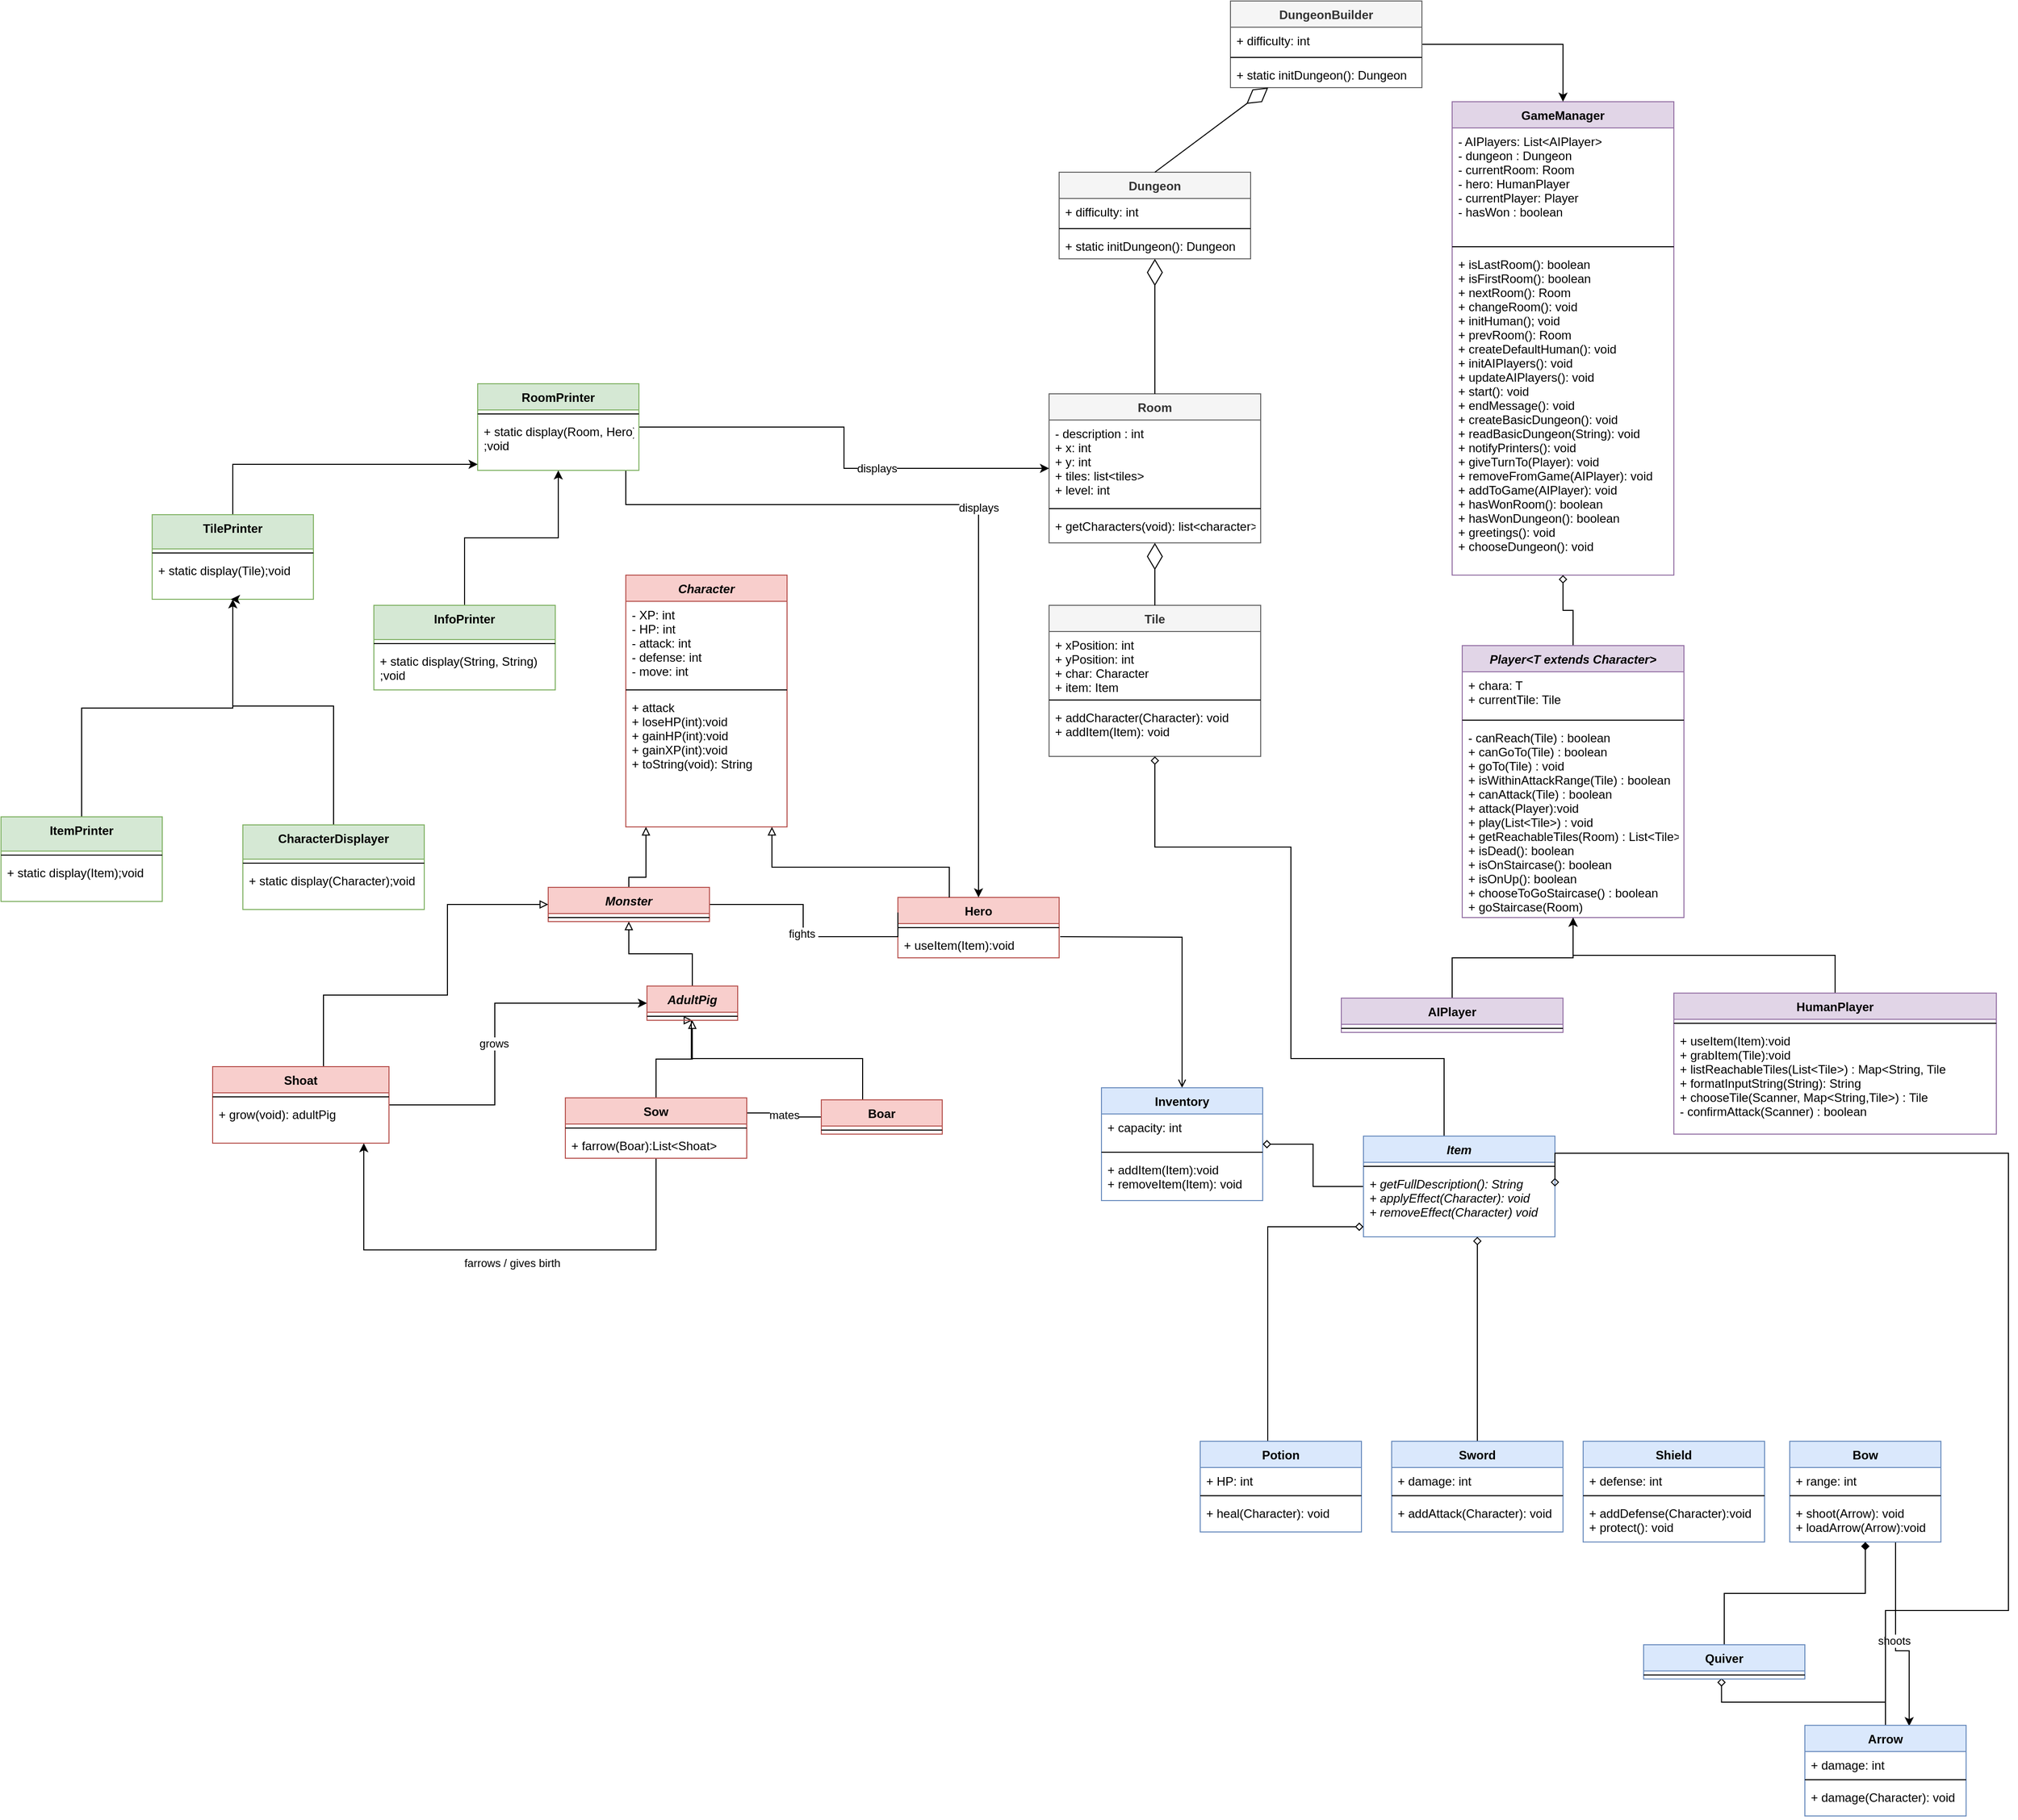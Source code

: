 <mxfile version="15.8.6" type="device"><diagram id="C5RBs43oDa-KdzZeNtuy" name="Page-1"><mxGraphModel dx="1405" dy="1932" grid="1" gridSize="10" guides="1" tooltips="1" connect="1" arrows="1" fold="1" page="1" pageScale="1" pageWidth="827" pageHeight="1169" math="0" shadow="0"><root><mxCell id="WIyWlLk6GJQsqaUBKTNV-0"/><mxCell id="WIyWlLk6GJQsqaUBKTNV-1" parent="WIyWlLk6GJQsqaUBKTNV-0"/><mxCell id="Ra0WpNmcFtBST2cFeMAc-4" value="Dungeon" style="swimlane;fontStyle=1;align=center;verticalAlign=top;childLayout=stackLayout;horizontal=1;startSize=26;horizontalStack=0;resizeParent=1;resizeParentMax=0;resizeLast=0;collapsible=1;marginBottom=0;fillColor=#f5f5f5;fontColor=#333333;strokeColor=#666666;" parent="WIyWlLk6GJQsqaUBKTNV-1" vertex="1"><mxGeometry x="590" y="30" width="190" height="86" as="geometry"/></mxCell><mxCell id="Ra0WpNmcFtBST2cFeMAc-5" value="+ difficulty: int" style="text;strokeColor=none;fillColor=none;align=left;verticalAlign=top;spacingLeft=4;spacingRight=4;overflow=hidden;rotatable=0;points=[[0,0.5],[1,0.5]];portConstraint=eastwest;" parent="Ra0WpNmcFtBST2cFeMAc-4" vertex="1"><mxGeometry y="26" width="190" height="26" as="geometry"/></mxCell><mxCell id="Ra0WpNmcFtBST2cFeMAc-6" value="" style="line;strokeWidth=1;fillColor=none;align=left;verticalAlign=middle;spacingTop=-1;spacingLeft=3;spacingRight=3;rotatable=0;labelPosition=right;points=[];portConstraint=eastwest;" parent="Ra0WpNmcFtBST2cFeMAc-4" vertex="1"><mxGeometry y="52" width="190" height="8" as="geometry"/></mxCell><mxCell id="Ra0WpNmcFtBST2cFeMAc-7" value="+ static initDungeon(): Dungeon" style="text;strokeColor=none;fillColor=none;align=left;verticalAlign=top;spacingLeft=4;spacingRight=4;overflow=hidden;rotatable=0;points=[[0,0.5],[1,0.5]];portConstraint=eastwest;" parent="Ra0WpNmcFtBST2cFeMAc-4" vertex="1"><mxGeometry y="60" width="190" height="26" as="geometry"/></mxCell><mxCell id="Ra0WpNmcFtBST2cFeMAc-8" value="Room" style="swimlane;fontStyle=1;align=center;verticalAlign=top;childLayout=stackLayout;horizontal=1;startSize=26;horizontalStack=0;resizeParent=1;resizeParentMax=0;resizeLast=0;collapsible=1;marginBottom=0;fillColor=#f5f5f5;fontColor=#333333;strokeColor=#666666;" parent="WIyWlLk6GJQsqaUBKTNV-1" vertex="1"><mxGeometry x="580" y="250" width="210" height="148" as="geometry"/></mxCell><mxCell id="gH329OQUfwkuAXoBpwUW-0" value="- description : int&#10;+ x: int&#10;+ y: int&#10;+ tiles: list&lt;tiles&gt;&#10;+ level: int" style="text;strokeColor=none;fillColor=none;align=left;verticalAlign=top;spacingLeft=4;spacingRight=4;overflow=hidden;rotatable=0;points=[[0,0.5],[1,0.5]];portConstraint=eastwest;fontColor=default;" parent="Ra0WpNmcFtBST2cFeMAc-8" vertex="1"><mxGeometry y="26" width="210" height="84" as="geometry"/></mxCell><mxCell id="Ra0WpNmcFtBST2cFeMAc-10" value="" style="line;strokeWidth=1;fillColor=none;align=left;verticalAlign=middle;spacingTop=-1;spacingLeft=3;spacingRight=3;rotatable=0;labelPosition=right;points=[];portConstraint=eastwest;" parent="Ra0WpNmcFtBST2cFeMAc-8" vertex="1"><mxGeometry y="110" width="210" height="8" as="geometry"/></mxCell><mxCell id="Ra0WpNmcFtBST2cFeMAc-11" value="+ getCharacters(void): list&lt;character&gt;" style="text;strokeColor=none;fillColor=none;align=left;verticalAlign=top;spacingLeft=4;spacingRight=4;overflow=hidden;rotatable=0;points=[[0,0.5],[1,0.5]];portConstraint=eastwest;fontColor=default;" parent="Ra0WpNmcFtBST2cFeMAc-8" vertex="1"><mxGeometry y="118" width="210" height="30" as="geometry"/></mxCell><mxCell id="Ra0WpNmcFtBST2cFeMAc-12" value="Tile" style="swimlane;fontStyle=1;align=center;verticalAlign=top;childLayout=stackLayout;horizontal=1;startSize=26;horizontalStack=0;resizeParent=1;resizeParentMax=0;resizeLast=0;collapsible=1;marginBottom=0;fillColor=#f5f5f5;fontColor=#333333;strokeColor=#666666;" parent="WIyWlLk6GJQsqaUBKTNV-1" vertex="1"><mxGeometry x="580" y="460" width="210" height="150" as="geometry"/></mxCell><mxCell id="Ra0WpNmcFtBST2cFeMAc-13" value="+ xPosition: int&#10;+ yPosition: int&#10;+ char: Character&#10;+ item: Item" style="text;strokeColor=none;fillColor=none;align=left;verticalAlign=top;spacingLeft=4;spacingRight=4;overflow=hidden;rotatable=0;points=[[0,0.5],[1,0.5]];portConstraint=eastwest;fontColor=default;" parent="Ra0WpNmcFtBST2cFeMAc-12" vertex="1"><mxGeometry y="26" width="210" height="64" as="geometry"/></mxCell><mxCell id="Ra0WpNmcFtBST2cFeMAc-14" value="" style="line;strokeWidth=1;fillColor=none;align=left;verticalAlign=middle;spacingTop=-1;spacingLeft=3;spacingRight=3;rotatable=0;labelPosition=right;points=[];portConstraint=eastwest;" parent="Ra0WpNmcFtBST2cFeMAc-12" vertex="1"><mxGeometry y="90" width="210" height="8" as="geometry"/></mxCell><mxCell id="Ra0WpNmcFtBST2cFeMAc-15" value="+ addCharacter(Character): void&#10;+ addItem(Item): void" style="text;strokeColor=none;fillColor=none;align=left;verticalAlign=top;spacingLeft=4;spacingRight=4;overflow=hidden;rotatable=0;points=[[0,0.5],[1,0.5]];portConstraint=eastwest;fontColor=default;" parent="Ra0WpNmcFtBST2cFeMAc-12" vertex="1"><mxGeometry y="98" width="210" height="52" as="geometry"/></mxCell><mxCell id="Ra0WpNmcFtBST2cFeMAc-17" value="" style="endArrow=diamondThin;endFill=0;endSize=24;html=1;rounded=0;exitX=0.5;exitY=0;exitDx=0;exitDy=0;" parent="WIyWlLk6GJQsqaUBKTNV-1" source="Ra0WpNmcFtBST2cFeMAc-8" target="Ra0WpNmcFtBST2cFeMAc-4" edge="1"><mxGeometry width="160" relative="1" as="geometry"><mxPoint x="600" y="260" as="sourcePoint"/><mxPoint x="760" y="260" as="targetPoint"/></mxGeometry></mxCell><mxCell id="Ra0WpNmcFtBST2cFeMAc-18" value="" style="endArrow=diamondThin;endFill=0;endSize=24;html=1;rounded=0;exitX=0.5;exitY=0;exitDx=0;exitDy=0;" parent="WIyWlLk6GJQsqaUBKTNV-1" source="Ra0WpNmcFtBST2cFeMAc-12" target="Ra0WpNmcFtBST2cFeMAc-8" edge="1"><mxGeometry width="160" relative="1" as="geometry"><mxPoint x="662" y="428" as="sourcePoint"/><mxPoint x="662" y="346" as="targetPoint"/></mxGeometry></mxCell><mxCell id="Ra0WpNmcFtBST2cFeMAc-20" value="Character" style="swimlane;fontStyle=3;align=center;verticalAlign=top;childLayout=stackLayout;horizontal=1;startSize=26;horizontalStack=0;resizeParent=1;resizeParentMax=0;resizeLast=0;collapsible=1;marginBottom=0;fillColor=#f8cecc;strokeColor=#b85450;fontColor=default;" parent="WIyWlLk6GJQsqaUBKTNV-1" vertex="1"><mxGeometry x="160" y="430" width="160" height="250" as="geometry"/></mxCell><mxCell id="Ra0WpNmcFtBST2cFeMAc-21" value="- XP: int&#10;- HP: int&#10;- attack: int&#10;- defense: int&#10;- move: int" style="text;strokeColor=none;fillColor=none;align=left;verticalAlign=top;spacingLeft=4;spacingRight=4;overflow=hidden;rotatable=0;points=[[0,0.5],[1,0.5]];portConstraint=eastwest;" parent="Ra0WpNmcFtBST2cFeMAc-20" vertex="1"><mxGeometry y="26" width="160" height="84" as="geometry"/></mxCell><mxCell id="Ra0WpNmcFtBST2cFeMAc-22" value="" style="line;strokeWidth=1;fillColor=none;align=left;verticalAlign=middle;spacingTop=-1;spacingLeft=3;spacingRight=3;rotatable=0;labelPosition=right;points=[];portConstraint=eastwest;" parent="Ra0WpNmcFtBST2cFeMAc-20" vertex="1"><mxGeometry y="110" width="160" height="8" as="geometry"/></mxCell><mxCell id="Ra0WpNmcFtBST2cFeMAc-23" value="+ attack&#10;+ loseHP(int):void&#10;+ gainHP(int):void&#10;+ gainXP(int):void&#10;+ toString(void): String" style="text;strokeColor=none;fillColor=none;align=left;verticalAlign=top;spacingLeft=4;spacingRight=4;overflow=hidden;rotatable=0;points=[[0,0.5],[1,0.5]];portConstraint=eastwest;fontColor=default;" parent="Ra0WpNmcFtBST2cFeMAc-20" vertex="1"><mxGeometry y="118" width="160" height="132" as="geometry"/></mxCell><mxCell id="Ra0WpNmcFtBST2cFeMAc-71" style="edgeStyle=orthogonalEdgeStyle;rounded=0;orthogonalLoop=1;jettySize=auto;html=1;entryX=0.5;entryY=0;entryDx=0;entryDy=0;endArrow=open;endFill=0;" parent="WIyWlLk6GJQsqaUBKTNV-1" target="Ra0WpNmcFtBST2cFeMAc-66" edge="1"><mxGeometry relative="1" as="geometry"><mxPoint x="591" y="789" as="sourcePoint"/><mxPoint x="811" y="789" as="targetPoint"/></mxGeometry></mxCell><mxCell id="Ra0WpNmcFtBST2cFeMAc-24" value="Hero" style="swimlane;fontStyle=1;align=center;verticalAlign=top;childLayout=stackLayout;horizontal=1;startSize=26;horizontalStack=0;resizeParent=1;resizeParentMax=0;resizeLast=0;collapsible=1;marginBottom=0;fillColor=#f8cecc;strokeColor=#b85450;fontColor=default;" parent="WIyWlLk6GJQsqaUBKTNV-1" vertex="1"><mxGeometry x="430" y="750" width="160" height="60" as="geometry"/></mxCell><mxCell id="Ra0WpNmcFtBST2cFeMAc-26" value="" style="line;strokeWidth=1;fillColor=none;align=left;verticalAlign=middle;spacingTop=-1;spacingLeft=3;spacingRight=3;rotatable=0;labelPosition=right;points=[];portConstraint=eastwest;" parent="Ra0WpNmcFtBST2cFeMAc-24" vertex="1"><mxGeometry y="26" width="160" height="8" as="geometry"/></mxCell><mxCell id="NSL0CPx2cBT7CAXPRguI-1" value="+ useItem(Item):void" style="text;strokeColor=none;fillColor=none;align=left;verticalAlign=top;spacingLeft=4;spacingRight=4;overflow=hidden;rotatable=0;points=[[0,0.5],[1,0.5]];portConstraint=eastwest;" parent="Ra0WpNmcFtBST2cFeMAc-24" vertex="1"><mxGeometry y="34" width="160" height="26" as="geometry"/></mxCell><mxCell id="Ra0WpNmcFtBST2cFeMAc-59" value="fights&amp;nbsp;" style="edgeStyle=orthogonalEdgeStyle;rounded=0;orthogonalLoop=1;jettySize=auto;html=1;entryX=0;entryY=0.25;entryDx=0;entryDy=0;endArrow=none;endFill=0;strokeColor=default;labelBackgroundColor=default;fontColor=default;" parent="WIyWlLk6GJQsqaUBKTNV-1" source="Ra0WpNmcFtBST2cFeMAc-28" target="Ra0WpNmcFtBST2cFeMAc-24" edge="1"><mxGeometry relative="1" as="geometry"><Array as="points"><mxPoint x="336" y="757"/><mxPoint x="336" y="789"/><mxPoint x="430" y="789"/></Array></mxGeometry></mxCell><mxCell id="Ra0WpNmcFtBST2cFeMAc-60" style="edgeStyle=orthogonalEdgeStyle;rounded=0;orthogonalLoop=1;jettySize=auto;html=1;endArrow=block;endFill=0;strokeColor=default;labelBackgroundColor=default;fontColor=default;" parent="WIyWlLk6GJQsqaUBKTNV-1" source="Ra0WpNmcFtBST2cFeMAc-28" target="Ra0WpNmcFtBST2cFeMAc-20" edge="1"><mxGeometry relative="1" as="geometry"><Array as="points"><mxPoint x="163" y="730"/><mxPoint x="180" y="730"/></Array></mxGeometry></mxCell><mxCell id="Ra0WpNmcFtBST2cFeMAc-28" value="Monster" style="swimlane;fontStyle=3;align=center;verticalAlign=top;childLayout=stackLayout;horizontal=1;startSize=26;horizontalStack=0;resizeParent=1;resizeParentMax=0;resizeLast=0;collapsible=1;marginBottom=0;fillColor=#f8cecc;strokeColor=#b85450;" parent="WIyWlLk6GJQsqaUBKTNV-1" vertex="1"><mxGeometry x="83" y="740" width="160" height="34" as="geometry"/></mxCell><mxCell id="Ra0WpNmcFtBST2cFeMAc-30" value="" style="line;strokeWidth=1;fillColor=none;align=left;verticalAlign=middle;spacingTop=-1;spacingLeft=3;spacingRight=3;rotatable=0;labelPosition=right;points=[];portConstraint=eastwest;" parent="Ra0WpNmcFtBST2cFeMAc-28" vertex="1"><mxGeometry y="26" width="160" height="8" as="geometry"/></mxCell><mxCell id="gH329OQUfwkuAXoBpwUW-19" style="edgeStyle=orthogonalEdgeStyle;rounded=0;orthogonalLoop=1;jettySize=auto;html=1;labelBackgroundColor=default;fontColor=default;strokeColor=default;endArrow=block;endFill=0;" parent="WIyWlLk6GJQsqaUBKTNV-1" source="Ra0WpNmcFtBST2cFeMAc-38" target="gH329OQUfwkuAXoBpwUW-26" edge="1"><mxGeometry relative="1" as="geometry"/></mxCell><mxCell id="gH329OQUfwkuAXoBpwUW-31" value="farrows / gives birth" style="edgeStyle=orthogonalEdgeStyle;rounded=0;orthogonalLoop=1;jettySize=auto;html=1;labelBackgroundColor=default;fontColor=default;endArrow=classic;endFill=1;strokeColor=default;" parent="WIyWlLk6GJQsqaUBKTNV-1" source="Ra0WpNmcFtBST2cFeMAc-38" target="gH329OQUfwkuAXoBpwUW-22" edge="1"><mxGeometry x="-0.039" y="13" relative="1" as="geometry"><Array as="points"><mxPoint x="190" y="1100"/><mxPoint x="-100" y="1100"/></Array><mxPoint as="offset"/></mxGeometry></mxCell><mxCell id="gH329OQUfwkuAXoBpwUW-33" value="mates" style="edgeStyle=orthogonalEdgeStyle;rounded=0;orthogonalLoop=1;jettySize=auto;html=1;labelBackgroundColor=default;fontColor=default;endArrow=none;endFill=0;strokeColor=default;exitX=1;exitY=0.25;exitDx=0;exitDy=0;" parent="WIyWlLk6GJQsqaUBKTNV-1" source="Ra0WpNmcFtBST2cFeMAc-38" target="Ra0WpNmcFtBST2cFeMAc-40" edge="1"><mxGeometry relative="1" as="geometry"/></mxCell><mxCell id="Ra0WpNmcFtBST2cFeMAc-38" value="Sow" style="swimlane;fontStyle=1;align=center;verticalAlign=top;childLayout=stackLayout;horizontal=1;startSize=26;horizontalStack=0;resizeParent=1;resizeParentMax=0;resizeLast=0;collapsible=1;marginBottom=0;fillColor=#f8cecc;strokeColor=#b85450;fontColor=default;" parent="WIyWlLk6GJQsqaUBKTNV-1" vertex="1"><mxGeometry x="100" y="949" width="180" height="60" as="geometry"/></mxCell><mxCell id="Ra0WpNmcFtBST2cFeMAc-39" value="" style="line;strokeWidth=1;fillColor=none;align=left;verticalAlign=middle;spacingTop=-1;spacingLeft=3;spacingRight=3;rotatable=0;labelPosition=right;points=[];portConstraint=eastwest;" parent="Ra0WpNmcFtBST2cFeMAc-38" vertex="1"><mxGeometry y="26" width="180" height="8" as="geometry"/></mxCell><mxCell id="gH329OQUfwkuAXoBpwUW-21" value="+ farrow(Boar):List&lt;Shoat&gt;" style="text;strokeColor=none;fillColor=none;align=left;verticalAlign=top;spacingLeft=4;spacingRight=4;overflow=hidden;rotatable=0;points=[[0,0.5],[1,0.5]];portConstraint=eastwest;fontColor=default;" parent="Ra0WpNmcFtBST2cFeMAc-38" vertex="1"><mxGeometry y="34" width="180" height="26" as="geometry"/></mxCell><mxCell id="gH329OQUfwkuAXoBpwUW-20" style="edgeStyle=orthogonalEdgeStyle;rounded=0;orthogonalLoop=1;jettySize=auto;html=1;labelBackgroundColor=default;fontColor=default;strokeColor=default;entryX=0.5;entryY=1;entryDx=0;entryDy=0;endArrow=block;endFill=0;" parent="WIyWlLk6GJQsqaUBKTNV-1" source="Ra0WpNmcFtBST2cFeMAc-40" target="gH329OQUfwkuAXoBpwUW-26" edge="1"><mxGeometry relative="1" as="geometry"><Array as="points"><mxPoint x="395" y="910"/><mxPoint x="225" y="910"/></Array></mxGeometry></mxCell><mxCell id="Ra0WpNmcFtBST2cFeMAc-40" value="Boar" style="swimlane;fontStyle=1;align=center;verticalAlign=top;childLayout=stackLayout;horizontal=1;startSize=26;horizontalStack=0;resizeParent=1;resizeParentMax=0;resizeLast=0;collapsible=1;marginBottom=0;fillColor=#f8cecc;strokeColor=#b85450;fontColor=default;" parent="WIyWlLk6GJQsqaUBKTNV-1" vertex="1"><mxGeometry x="354" y="951" width="120" height="34" as="geometry"/></mxCell><mxCell id="Ra0WpNmcFtBST2cFeMAc-41" value="" style="line;strokeWidth=1;fillColor=none;align=left;verticalAlign=middle;spacingTop=-1;spacingLeft=3;spacingRight=3;rotatable=0;labelPosition=right;points=[];portConstraint=eastwest;" parent="Ra0WpNmcFtBST2cFeMAc-40" vertex="1"><mxGeometry y="26" width="120" height="8" as="geometry"/></mxCell><mxCell id="Ra0WpNmcFtBST2cFeMAc-66" value="Inventory" style="swimlane;fontStyle=1;align=center;verticalAlign=top;childLayout=stackLayout;horizontal=1;startSize=26;horizontalStack=0;resizeParent=1;resizeParentMax=0;resizeLast=0;collapsible=1;marginBottom=0;fillColor=#dae8fc;strokeColor=#6c8ebf;fontColor=default;" parent="WIyWlLk6GJQsqaUBKTNV-1" vertex="1"><mxGeometry x="632" y="939" width="160" height="112" as="geometry"/></mxCell><mxCell id="NSL0CPx2cBT7CAXPRguI-3" value="+ capacity: int" style="text;strokeColor=none;fillColor=none;align=left;verticalAlign=top;spacingLeft=4;spacingRight=4;overflow=hidden;rotatable=0;points=[[0,0.5],[1,0.5]];portConstraint=eastwest;" parent="Ra0WpNmcFtBST2cFeMAc-66" vertex="1"><mxGeometry y="26" width="160" height="34" as="geometry"/></mxCell><mxCell id="Ra0WpNmcFtBST2cFeMAc-68" value="" style="line;strokeWidth=1;fillColor=none;align=left;verticalAlign=middle;spacingTop=-1;spacingLeft=3;spacingRight=3;rotatable=0;labelPosition=right;points=[];portConstraint=eastwest;" parent="Ra0WpNmcFtBST2cFeMAc-66" vertex="1"><mxGeometry y="60" width="160" height="8" as="geometry"/></mxCell><mxCell id="Ra0WpNmcFtBST2cFeMAc-74" value="+ addItem(Item):void&#10;+ removeItem(Item): void" style="text;strokeColor=none;fillColor=none;align=left;verticalAlign=top;spacingLeft=4;spacingRight=4;overflow=hidden;rotatable=0;points=[[0,0.5],[1,0.5]];portConstraint=eastwest;" parent="Ra0WpNmcFtBST2cFeMAc-66" vertex="1"><mxGeometry y="68" width="160" height="44" as="geometry"/></mxCell><mxCell id="Ra0WpNmcFtBST2cFeMAc-81" style="edgeStyle=orthogonalEdgeStyle;rounded=0;orthogonalLoop=1;jettySize=auto;html=1;endArrow=diamond;endFill=0;" parent="WIyWlLk6GJQsqaUBKTNV-1" source="Ra0WpNmcFtBST2cFeMAc-76" target="Ra0WpNmcFtBST2cFeMAc-66" edge="1"><mxGeometry relative="1" as="geometry"/></mxCell><mxCell id="Ra0WpNmcFtBST2cFeMAc-96" style="edgeStyle=orthogonalEdgeStyle;rounded=0;orthogonalLoop=1;jettySize=auto;html=1;endArrow=diamond;endFill=0;strokeColor=default;labelBackgroundColor=default;fontColor=default;" parent="WIyWlLk6GJQsqaUBKTNV-1" source="Ra0WpNmcFtBST2cFeMAc-76" target="Ra0WpNmcFtBST2cFeMAc-12" edge="1"><mxGeometry relative="1" as="geometry"><Array as="points"><mxPoint x="972" y="910"/><mxPoint x="820" y="910"/><mxPoint x="820" y="700"/><mxPoint x="685" y="700"/></Array></mxGeometry></mxCell><mxCell id="Ra0WpNmcFtBST2cFeMAc-76" value="Item" style="swimlane;fontStyle=3;align=center;verticalAlign=top;childLayout=stackLayout;horizontal=1;startSize=26;horizontalStack=0;resizeParent=1;resizeParentMax=0;resizeLast=0;collapsible=1;marginBottom=0;fillColor=#dae8fc;strokeColor=#6c8ebf;" parent="WIyWlLk6GJQsqaUBKTNV-1" vertex="1"><mxGeometry x="892" y="987" width="190" height="100" as="geometry"/></mxCell><mxCell id="Ra0WpNmcFtBST2cFeMAc-78" value="" style="line;strokeWidth=1;fillColor=none;align=left;verticalAlign=middle;spacingTop=-1;spacingLeft=3;spacingRight=3;rotatable=0;labelPosition=right;points=[];portConstraint=eastwest;" parent="Ra0WpNmcFtBST2cFeMAc-76" vertex="1"><mxGeometry y="26" width="190" height="8" as="geometry"/></mxCell><mxCell id="KZ2fI73AeKQi_EzlbgeG-1" value="+ getFullDescription(): String&#10;+ applyEffect(Character): void&#10;+ removeEffect(Character) void" style="text;strokeColor=none;fillColor=none;align=left;verticalAlign=top;spacingLeft=4;spacingRight=4;overflow=hidden;rotatable=0;points=[[0,0.5],[1,0.5]];portConstraint=eastwest;fontStyle=2" vertex="1" parent="Ra0WpNmcFtBST2cFeMAc-76"><mxGeometry y="34" width="190" height="66" as="geometry"/></mxCell><mxCell id="Ra0WpNmcFtBST2cFeMAc-84" style="edgeStyle=orthogonalEdgeStyle;rounded=0;orthogonalLoop=1;jettySize=auto;html=1;endArrow=diamond;endFill=0;" parent="WIyWlLk6GJQsqaUBKTNV-1" source="Ra0WpNmcFtBST2cFeMAc-82" target="Ra0WpNmcFtBST2cFeMAc-76" edge="1"><mxGeometry relative="1" as="geometry"><Array as="points"><mxPoint x="797" y="1077"/><mxPoint x="972" y="1077"/></Array></mxGeometry></mxCell><mxCell id="Ra0WpNmcFtBST2cFeMAc-82" value="Potion" style="swimlane;fontStyle=1;align=center;verticalAlign=top;childLayout=stackLayout;horizontal=1;startSize=26;horizontalStack=0;resizeParent=1;resizeParentMax=0;resizeLast=0;collapsible=1;marginBottom=0;fillColor=#dae8fc;strokeColor=#6c8ebf;" parent="WIyWlLk6GJQsqaUBKTNV-1" vertex="1"><mxGeometry x="730" y="1290" width="160" height="90" as="geometry"/></mxCell><mxCell id="ONA8UEcfbcCR8e6bUTJ_-0" value="+ HP: int" style="text;strokeColor=none;fillColor=none;align=left;verticalAlign=top;spacingLeft=4;spacingRight=4;overflow=hidden;rotatable=0;points=[[0,0.5],[1,0.5]];portConstraint=eastwest;" parent="Ra0WpNmcFtBST2cFeMAc-82" vertex="1"><mxGeometry y="26" width="160" height="24" as="geometry"/></mxCell><mxCell id="Ra0WpNmcFtBST2cFeMAc-83" value="" style="line;strokeWidth=1;fillColor=none;align=left;verticalAlign=middle;spacingTop=-1;spacingLeft=3;spacingRight=3;rotatable=0;labelPosition=right;points=[];portConstraint=eastwest;" parent="Ra0WpNmcFtBST2cFeMAc-82" vertex="1"><mxGeometry y="50" width="160" height="8" as="geometry"/></mxCell><mxCell id="ONA8UEcfbcCR8e6bUTJ_-3" value="+ heal(Character): void" style="text;strokeColor=none;fillColor=none;align=left;verticalAlign=top;spacingLeft=4;spacingRight=4;overflow=hidden;rotatable=0;points=[[0,0.5],[1,0.5]];portConstraint=eastwest;" parent="Ra0WpNmcFtBST2cFeMAc-82" vertex="1"><mxGeometry y="58" width="160" height="32" as="geometry"/></mxCell><mxCell id="Ra0WpNmcFtBST2cFeMAc-88" style="edgeStyle=orthogonalEdgeStyle;rounded=0;orthogonalLoop=1;jettySize=auto;html=1;endArrow=diamond;endFill=0;" parent="WIyWlLk6GJQsqaUBKTNV-1" source="Ra0WpNmcFtBST2cFeMAc-85" target="Ra0WpNmcFtBST2cFeMAc-76" edge="1"><mxGeometry relative="1" as="geometry"><Array as="points"><mxPoint x="1022" y="1077"/><mxPoint x="972" y="1077"/></Array></mxGeometry></mxCell><mxCell id="Ra0WpNmcFtBST2cFeMAc-85" value="Sword" style="swimlane;fontStyle=1;align=center;verticalAlign=top;childLayout=stackLayout;horizontal=1;startSize=26;horizontalStack=0;resizeParent=1;resizeParentMax=0;resizeLast=0;collapsible=1;marginBottom=0;fillColor=#dae8fc;strokeColor=#6c8ebf;" parent="WIyWlLk6GJQsqaUBKTNV-1" vertex="1"><mxGeometry x="920" y="1290" width="170" height="90" as="geometry"/></mxCell><mxCell id="ONA8UEcfbcCR8e6bUTJ_-1" value="+ damage: int" style="text;strokeColor=none;fillColor=none;align=left;verticalAlign=top;spacingLeft=4;spacingRight=4;overflow=hidden;rotatable=0;points=[[0,0.5],[1,0.5]];portConstraint=eastwest;" parent="Ra0WpNmcFtBST2cFeMAc-85" vertex="1"><mxGeometry y="26" width="170" height="24" as="geometry"/></mxCell><mxCell id="Ra0WpNmcFtBST2cFeMAc-86" value="" style="line;strokeWidth=1;fillColor=none;align=left;verticalAlign=middle;spacingTop=-1;spacingLeft=3;spacingRight=3;rotatable=0;labelPosition=right;points=[];portConstraint=eastwest;" parent="Ra0WpNmcFtBST2cFeMAc-85" vertex="1"><mxGeometry y="50" width="170" height="8" as="geometry"/></mxCell><mxCell id="Kwb9sThJgDxmGf1kKfS5-1" value="+ addAttack(Character): void" style="text;strokeColor=none;fillColor=none;align=left;verticalAlign=top;spacingLeft=4;spacingRight=4;overflow=hidden;rotatable=0;points=[[0,0.5],[1,0.5]];portConstraint=eastwest;" parent="Ra0WpNmcFtBST2cFeMAc-85" vertex="1"><mxGeometry y="58" width="170" height="32" as="geometry"/></mxCell><mxCell id="Ra0WpNmcFtBST2cFeMAc-89" value="Shield" style="swimlane;fontStyle=1;align=center;verticalAlign=top;childLayout=stackLayout;horizontal=1;startSize=26;horizontalStack=0;resizeParent=1;resizeParentMax=0;resizeLast=0;collapsible=1;marginBottom=0;fillColor=#dae8fc;strokeColor=#6c8ebf;" parent="WIyWlLk6GJQsqaUBKTNV-1" vertex="1"><mxGeometry x="1110" y="1290" width="180" height="100" as="geometry"/></mxCell><mxCell id="ONA8UEcfbcCR8e6bUTJ_-5" value="+ defense: int" style="text;strokeColor=none;fillColor=none;align=left;verticalAlign=top;spacingLeft=4;spacingRight=4;overflow=hidden;rotatable=0;points=[[0,0.5],[1,0.5]];portConstraint=eastwest;" parent="Ra0WpNmcFtBST2cFeMAc-89" vertex="1"><mxGeometry y="26" width="180" height="24" as="geometry"/></mxCell><mxCell id="Ra0WpNmcFtBST2cFeMAc-90" value="" style="line;strokeWidth=1;fillColor=none;align=left;verticalAlign=middle;spacingTop=-1;spacingLeft=3;spacingRight=3;rotatable=0;labelPosition=right;points=[];portConstraint=eastwest;" parent="Ra0WpNmcFtBST2cFeMAc-89" vertex="1"><mxGeometry y="50" width="180" height="8" as="geometry"/></mxCell><mxCell id="ONA8UEcfbcCR8e6bUTJ_-10" value="+ addDefense(Character):void&#10;+ protect(): void" style="text;strokeColor=none;fillColor=none;align=left;verticalAlign=top;spacingLeft=4;spacingRight=4;overflow=hidden;rotatable=0;points=[[0,0.5],[1,0.5]];portConstraint=eastwest;" parent="Ra0WpNmcFtBST2cFeMAc-89" vertex="1"><mxGeometry y="58" width="180" height="42" as="geometry"/></mxCell><mxCell id="Kwb9sThJgDxmGf1kKfS5-7" value="shoots&amp;nbsp;" style="edgeStyle=orthogonalEdgeStyle;rounded=0;orthogonalLoop=1;jettySize=auto;html=1;entryX=0.647;entryY=0.009;entryDx=0;entryDy=0;entryPerimeter=0;" parent="WIyWlLk6GJQsqaUBKTNV-1" source="Ra0WpNmcFtBST2cFeMAc-92" target="ONA8UEcfbcCR8e6bUTJ_-11" edge="1"><mxGeometry relative="1" as="geometry"><Array as="points"><mxPoint x="1420" y="1498"/><mxPoint x="1433" y="1498"/></Array></mxGeometry></mxCell><mxCell id="Ra0WpNmcFtBST2cFeMAc-92" value="Bow" style="swimlane;fontStyle=1;align=center;verticalAlign=top;childLayout=stackLayout;horizontal=1;startSize=26;horizontalStack=0;resizeParent=1;resizeParentMax=0;resizeLast=0;collapsible=1;marginBottom=0;fillColor=#dae8fc;strokeColor=#6c8ebf;" parent="WIyWlLk6GJQsqaUBKTNV-1" vertex="1"><mxGeometry x="1315" y="1290" width="150" height="100" as="geometry"/></mxCell><mxCell id="ONA8UEcfbcCR8e6bUTJ_-9" value="+ range: int" style="text;strokeColor=none;fillColor=none;align=left;verticalAlign=top;spacingLeft=4;spacingRight=4;overflow=hidden;rotatable=0;points=[[0,0.5],[1,0.5]];portConstraint=eastwest;" parent="Ra0WpNmcFtBST2cFeMAc-92" vertex="1"><mxGeometry y="26" width="150" height="24" as="geometry"/></mxCell><mxCell id="Ra0WpNmcFtBST2cFeMAc-93" value="" style="line;strokeWidth=1;fillColor=none;align=left;verticalAlign=middle;spacingTop=-1;spacingLeft=3;spacingRight=3;rotatable=0;labelPosition=right;points=[];portConstraint=eastwest;" parent="Ra0WpNmcFtBST2cFeMAc-92" vertex="1"><mxGeometry y="50" width="150" height="8" as="geometry"/></mxCell><mxCell id="ONA8UEcfbcCR8e6bUTJ_-8" value="+ shoot(Arrow): void&#10;+ loadArrow(Arrow):void" style="text;strokeColor=none;fillColor=none;align=left;verticalAlign=top;spacingLeft=4;spacingRight=4;overflow=hidden;rotatable=0;points=[[0,0.5],[1,0.5]];portConstraint=eastwest;" parent="Ra0WpNmcFtBST2cFeMAc-92" vertex="1"><mxGeometry y="58" width="150" height="42" as="geometry"/></mxCell><mxCell id="NSL0CPx2cBT7CAXPRguI-0" style="edgeStyle=orthogonalEdgeStyle;rounded=0;orthogonalLoop=1;jettySize=auto;html=1;endArrow=block;endFill=0;strokeColor=default;labelBackgroundColor=default;fontColor=default;" parent="WIyWlLk6GJQsqaUBKTNV-1" target="Ra0WpNmcFtBST2cFeMAc-20" edge="1"><mxGeometry relative="1" as="geometry"><mxPoint x="481" y="750" as="sourcePoint"/><mxPoint x="305" y="670" as="targetPoint"/><Array as="points"><mxPoint x="481" y="720"/><mxPoint x="305" y="720"/></Array></mxGeometry></mxCell><mxCell id="ONA8UEcfbcCR8e6bUTJ_-14" style="edgeStyle=orthogonalEdgeStyle;rounded=0;orthogonalLoop=1;jettySize=auto;html=1;endArrow=diamond;endFill=0;entryX=0.483;entryY=0.9;entryDx=0;entryDy=0;entryPerimeter=0;" parent="WIyWlLk6GJQsqaUBKTNV-1" source="ONA8UEcfbcCR8e6bUTJ_-11" target="Kwb9sThJgDxmGf1kKfS5-5" edge="1"><mxGeometry relative="1" as="geometry"/></mxCell><mxCell id="VcWCN3NWDxHSHyZv0Rnw-1" style="edgeStyle=orthogonalEdgeStyle;rounded=0;orthogonalLoop=1;jettySize=auto;html=1;entryX=1;entryY=0.5;entryDx=0;entryDy=0;labelBackgroundColor=default;fontColor=default;strokeColor=default;endArrow=diamond;endFill=0;" parent="WIyWlLk6GJQsqaUBKTNV-1" source="ONA8UEcfbcCR8e6bUTJ_-11" target="Ra0WpNmcFtBST2cFeMAc-76" edge="1"><mxGeometry relative="1" as="geometry"><Array as="points"><mxPoint x="1532" y="1458"/><mxPoint x="1532" y="1004"/></Array></mxGeometry></mxCell><mxCell id="ONA8UEcfbcCR8e6bUTJ_-11" value="Arrow" style="swimlane;fontStyle=1;align=center;verticalAlign=top;childLayout=stackLayout;horizontal=1;startSize=26;horizontalStack=0;resizeParent=1;resizeParentMax=0;resizeLast=0;collapsible=1;marginBottom=0;fillColor=#dae8fc;strokeColor=#6c8ebf;fontColor=default;" parent="WIyWlLk6GJQsqaUBKTNV-1" vertex="1"><mxGeometry x="1330" y="1572" width="160" height="90" as="geometry"/></mxCell><mxCell id="ONA8UEcfbcCR8e6bUTJ_-12" value="+ damage: int" style="text;strokeColor=none;fillColor=none;align=left;verticalAlign=top;spacingLeft=4;spacingRight=4;overflow=hidden;rotatable=0;points=[[0,0.5],[1,0.5]];portConstraint=eastwest;" parent="ONA8UEcfbcCR8e6bUTJ_-11" vertex="1"><mxGeometry y="26" width="160" height="24" as="geometry"/></mxCell><mxCell id="ONA8UEcfbcCR8e6bUTJ_-13" value="" style="line;strokeWidth=1;fillColor=none;align=left;verticalAlign=middle;spacingTop=-1;spacingLeft=3;spacingRight=3;rotatable=0;labelPosition=right;points=[];portConstraint=eastwest;" parent="ONA8UEcfbcCR8e6bUTJ_-11" vertex="1"><mxGeometry y="50" width="160" height="8" as="geometry"/></mxCell><mxCell id="Kwb9sThJgDxmGf1kKfS5-2" value="+ damage(Character): void" style="text;strokeColor=none;fillColor=none;align=left;verticalAlign=top;spacingLeft=4;spacingRight=4;overflow=hidden;rotatable=0;points=[[0,0.5],[1,0.5]];portConstraint=eastwest;" parent="ONA8UEcfbcCR8e6bUTJ_-11" vertex="1"><mxGeometry y="58" width="160" height="32" as="geometry"/></mxCell><mxCell id="Kwb9sThJgDxmGf1kKfS5-8" style="edgeStyle=orthogonalEdgeStyle;rounded=0;orthogonalLoop=1;jettySize=auto;html=1;endArrow=diamond;endFill=1;" parent="WIyWlLk6GJQsqaUBKTNV-1" source="Kwb9sThJgDxmGf1kKfS5-3" target="Ra0WpNmcFtBST2cFeMAc-92" edge="1"><mxGeometry relative="1" as="geometry"/></mxCell><mxCell id="Kwb9sThJgDxmGf1kKfS5-3" value="Quiver" style="swimlane;fontStyle=1;align=center;verticalAlign=top;childLayout=stackLayout;horizontal=1;startSize=26;horizontalStack=0;resizeParent=1;resizeParentMax=0;resizeLast=0;collapsible=1;marginBottom=0;fillColor=#dae8fc;strokeColor=#6c8ebf;" parent="WIyWlLk6GJQsqaUBKTNV-1" vertex="1"><mxGeometry x="1170" y="1492" width="160" height="34" as="geometry"/></mxCell><mxCell id="Kwb9sThJgDxmGf1kKfS5-5" value="" style="line;strokeWidth=1;fillColor=none;align=left;verticalAlign=middle;spacingTop=-1;spacingLeft=3;spacingRight=3;rotatable=0;labelPosition=right;points=[];portConstraint=eastwest;" parent="Kwb9sThJgDxmGf1kKfS5-3" vertex="1"><mxGeometry y="26" width="160" height="8" as="geometry"/></mxCell><mxCell id="JvUbHPpOgoqIIfKXR_v9-4" style="edgeStyle=orthogonalEdgeStyle;rounded=0;orthogonalLoop=1;jettySize=auto;html=1;" parent="WIyWlLk6GJQsqaUBKTNV-1" source="JvUbHPpOgoqIIfKXR_v9-0" target="Ra0WpNmcFtBST2cFeMAc-8" edge="1"><mxGeometry relative="1" as="geometry"/></mxCell><mxCell id="JvUbHPpOgoqIIfKXR_v9-5" value="displays" style="edgeLabel;html=1;align=center;verticalAlign=middle;resizable=0;points=[];" parent="JvUbHPpOgoqIIfKXR_v9-4" vertex="1" connectable="0"><mxGeometry x="0.239" relative="1" as="geometry"><mxPoint x="-1" as="offset"/></mxGeometry></mxCell><mxCell id="P2-OnjzZVJ0QlCt3M9Bn-4" style="edgeStyle=orthogonalEdgeStyle;rounded=0;orthogonalLoop=1;jettySize=auto;html=1;entryX=0.5;entryY=0;entryDx=0;entryDy=0;strokeColor=default;labelBackgroundColor=default;fontColor=default;" parent="WIyWlLk6GJQsqaUBKTNV-1" source="JvUbHPpOgoqIIfKXR_v9-0" target="Ra0WpNmcFtBST2cFeMAc-24" edge="1"><mxGeometry relative="1" as="geometry"><Array as="points"><mxPoint x="160" y="360"/><mxPoint x="510" y="360"/></Array></mxGeometry></mxCell><mxCell id="P2-OnjzZVJ0QlCt3M9Bn-5" value="displays" style="edgeLabel;html=1;align=center;verticalAlign=middle;resizable=0;points=[];" parent="P2-OnjzZVJ0QlCt3M9Bn-4" vertex="1" connectable="0"><mxGeometry x="-0.011" y="-3" relative="1" as="geometry"><mxPoint x="1" as="offset"/></mxGeometry></mxCell><mxCell id="JvUbHPpOgoqIIfKXR_v9-0" value="RoomPrinter" style="swimlane;fontStyle=1;align=center;verticalAlign=top;childLayout=stackLayout;horizontal=1;startSize=26;horizontalStack=0;resizeParent=1;resizeParentMax=0;resizeLast=0;collapsible=1;marginBottom=0;fillColor=#d5e8d4;strokeColor=#82b366;" parent="WIyWlLk6GJQsqaUBKTNV-1" vertex="1"><mxGeometry x="13" y="240" width="160" height="86" as="geometry"/></mxCell><mxCell id="JvUbHPpOgoqIIfKXR_v9-2" value="" style="line;strokeWidth=1;fillColor=none;align=left;verticalAlign=middle;spacingTop=-1;spacingLeft=3;spacingRight=3;rotatable=0;labelPosition=right;points=[];portConstraint=eastwest;" parent="JvUbHPpOgoqIIfKXR_v9-0" vertex="1"><mxGeometry y="26" width="160" height="8" as="geometry"/></mxCell><mxCell id="JvUbHPpOgoqIIfKXR_v9-16" value="+ static display(Room, Hero)&#10;;void" style="text;strokeColor=none;fillColor=none;align=left;verticalAlign=top;spacingLeft=4;spacingRight=4;overflow=hidden;rotatable=0;points=[[0,0.5],[1,0.5]];portConstraint=eastwest;" parent="JvUbHPpOgoqIIfKXR_v9-0" vertex="1"><mxGeometry y="34" width="160" height="52" as="geometry"/></mxCell><mxCell id="JvUbHPpOgoqIIfKXR_v9-30" style="edgeStyle=orthogonalEdgeStyle;rounded=0;orthogonalLoop=1;jettySize=auto;html=1;" parent="WIyWlLk6GJQsqaUBKTNV-1" source="JvUbHPpOgoqIIfKXR_v9-6" target="JvUbHPpOgoqIIfKXR_v9-9" edge="1"><mxGeometry relative="1" as="geometry"/></mxCell><mxCell id="JvUbHPpOgoqIIfKXR_v9-6" value="ItemPrinter" style="swimlane;fontStyle=1;align=center;verticalAlign=top;childLayout=stackLayout;horizontal=1;startSize=34;horizontalStack=0;resizeParent=1;resizeParentMax=0;resizeLast=0;collapsible=1;marginBottom=0;fillColor=#d5e8d4;strokeColor=#82b366;" parent="WIyWlLk6GJQsqaUBKTNV-1" vertex="1"><mxGeometry x="-460" y="670" width="160" height="84" as="geometry"/></mxCell><mxCell id="JvUbHPpOgoqIIfKXR_v9-7" value="" style="line;strokeWidth=1;fillColor=none;align=left;verticalAlign=middle;spacingTop=-1;spacingLeft=3;spacingRight=3;rotatable=0;labelPosition=right;points=[];portConstraint=eastwest;" parent="JvUbHPpOgoqIIfKXR_v9-6" vertex="1"><mxGeometry y="34" width="160" height="8" as="geometry"/></mxCell><mxCell id="JvUbHPpOgoqIIfKXR_v9-23" value="+ static display(Item);void" style="text;strokeColor=none;fillColor=none;align=left;verticalAlign=top;spacingLeft=4;spacingRight=4;overflow=hidden;rotatable=0;points=[[0,0.5],[1,0.5]];portConstraint=eastwest;" parent="JvUbHPpOgoqIIfKXR_v9-6" vertex="1"><mxGeometry y="42" width="160" height="42" as="geometry"/></mxCell><mxCell id="JvUbHPpOgoqIIfKXR_v9-29" style="edgeStyle=orthogonalEdgeStyle;rounded=0;orthogonalLoop=1;jettySize=auto;html=1;" parent="WIyWlLk6GJQsqaUBKTNV-1" source="JvUbHPpOgoqIIfKXR_v9-9" target="JvUbHPpOgoqIIfKXR_v9-0" edge="1"><mxGeometry relative="1" as="geometry"><Array as="points"><mxPoint x="-230" y="320"/></Array></mxGeometry></mxCell><mxCell id="JvUbHPpOgoqIIfKXR_v9-9" value="TilePrinter" style="swimlane;fontStyle=1;align=center;verticalAlign=top;childLayout=stackLayout;horizontal=1;startSize=34;horizontalStack=0;resizeParent=1;resizeParentMax=0;resizeLast=0;collapsible=1;marginBottom=0;fillColor=#d5e8d4;strokeColor=#82b366;" parent="WIyWlLk6GJQsqaUBKTNV-1" vertex="1"><mxGeometry x="-310" y="370" width="160" height="84" as="geometry"/></mxCell><mxCell id="JvUbHPpOgoqIIfKXR_v9-10" value="" style="line;strokeWidth=1;fillColor=none;align=left;verticalAlign=middle;spacingTop=-1;spacingLeft=3;spacingRight=3;rotatable=0;labelPosition=right;points=[];portConstraint=eastwest;" parent="JvUbHPpOgoqIIfKXR_v9-9" vertex="1"><mxGeometry y="34" width="160" height="8" as="geometry"/></mxCell><mxCell id="JvUbHPpOgoqIIfKXR_v9-25" value="+ static display(Tile);void" style="text;strokeColor=none;fillColor=none;align=left;verticalAlign=top;spacingLeft=4;spacingRight=4;overflow=hidden;rotatable=0;points=[[0,0.5],[1,0.5]];portConstraint=eastwest;" parent="JvUbHPpOgoqIIfKXR_v9-9" vertex="1"><mxGeometry y="42" width="160" height="42" as="geometry"/></mxCell><mxCell id="JvUbHPpOgoqIIfKXR_v9-35" style="edgeStyle=orthogonalEdgeStyle;rounded=0;orthogonalLoop=1;jettySize=auto;html=1;entryX=0.488;entryY=0.999;entryDx=0;entryDy=0;entryPerimeter=0;" parent="WIyWlLk6GJQsqaUBKTNV-1" target="JvUbHPpOgoqIIfKXR_v9-25" edge="1"><mxGeometry relative="1" as="geometry"><mxPoint x="-110" y="681" as="sourcePoint"/><mxPoint x="-230.0" y="499.0" as="targetPoint"/><Array as="points"><mxPoint x="-130" y="681"/><mxPoint x="-130" y="560"/><mxPoint x="-230" y="560"/><mxPoint x="-230" y="454"/></Array></mxGeometry></mxCell><mxCell id="JvUbHPpOgoqIIfKXR_v9-31" value="CharacterDisplayer" style="swimlane;fontStyle=1;align=center;verticalAlign=top;childLayout=stackLayout;horizontal=1;startSize=34;horizontalStack=0;resizeParent=1;resizeParentMax=0;resizeLast=0;collapsible=1;marginBottom=0;fillColor=#d5e8d4;strokeColor=#82b366;" parent="WIyWlLk6GJQsqaUBKTNV-1" vertex="1"><mxGeometry x="-220" y="678" width="180" height="84" as="geometry"/></mxCell><mxCell id="JvUbHPpOgoqIIfKXR_v9-33" value="" style="line;strokeWidth=1;fillColor=none;align=left;verticalAlign=middle;spacingTop=-1;spacingLeft=3;spacingRight=3;rotatable=0;labelPosition=right;points=[];portConstraint=eastwest;" parent="JvUbHPpOgoqIIfKXR_v9-31" vertex="1"><mxGeometry y="34" width="180" height="8" as="geometry"/></mxCell><mxCell id="JvUbHPpOgoqIIfKXR_v9-34" value="+ static display(Character);void" style="text;strokeColor=none;fillColor=none;align=left;verticalAlign=top;spacingLeft=4;spacingRight=4;overflow=hidden;rotatable=0;points=[[0,0.5],[1,0.5]];portConstraint=eastwest;fontColor=default;" parent="JvUbHPpOgoqIIfKXR_v9-31" vertex="1"><mxGeometry y="42" width="180" height="42" as="geometry"/></mxCell><mxCell id="JvUbHPpOgoqIIfKXR_v9-40" style="edgeStyle=orthogonalEdgeStyle;rounded=0;orthogonalLoop=1;jettySize=auto;html=1;" parent="WIyWlLk6GJQsqaUBKTNV-1" source="JvUbHPpOgoqIIfKXR_v9-36" target="JvUbHPpOgoqIIfKXR_v9-0" edge="1"><mxGeometry relative="1" as="geometry"/></mxCell><mxCell id="JvUbHPpOgoqIIfKXR_v9-36" value="InfoPrinter" style="swimlane;fontStyle=1;align=center;verticalAlign=top;childLayout=stackLayout;horizontal=1;startSize=34;horizontalStack=0;resizeParent=1;resizeParentMax=0;resizeLast=0;collapsible=1;marginBottom=0;fillColor=#d5e8d4;strokeColor=#82b366;" parent="WIyWlLk6GJQsqaUBKTNV-1" vertex="1"><mxGeometry x="-90" y="460" width="180" height="84" as="geometry"/></mxCell><mxCell id="JvUbHPpOgoqIIfKXR_v9-38" value="" style="line;strokeWidth=1;fillColor=none;align=left;verticalAlign=middle;spacingTop=-1;spacingLeft=3;spacingRight=3;rotatable=0;labelPosition=right;points=[];portConstraint=eastwest;" parent="JvUbHPpOgoqIIfKXR_v9-36" vertex="1"><mxGeometry y="34" width="180" height="8" as="geometry"/></mxCell><mxCell id="JvUbHPpOgoqIIfKXR_v9-39" value="+ static display(String, String)&#10;;void" style="text;strokeColor=none;fillColor=none;align=left;verticalAlign=top;spacingLeft=4;spacingRight=4;overflow=hidden;rotatable=0;points=[[0,0.5],[1,0.5]];portConstraint=eastwest;" parent="JvUbHPpOgoqIIfKXR_v9-36" vertex="1"><mxGeometry y="42" width="180" height="42" as="geometry"/></mxCell><mxCell id="gH329OQUfwkuAXoBpwUW-1" value="GameManager" style="swimlane;fontStyle=1;align=center;verticalAlign=top;childLayout=stackLayout;horizontal=1;startSize=26;horizontalStack=0;resizeParent=1;resizeParentMax=0;resizeLast=0;collapsible=1;marginBottom=0;fillColor=#e1d5e7;strokeColor=#9673a6;fontColor=default;" parent="WIyWlLk6GJQsqaUBKTNV-1" vertex="1"><mxGeometry x="980" y="-40" width="220" height="470" as="geometry"/></mxCell><mxCell id="gH329OQUfwkuAXoBpwUW-5" value="- AIPlayers: List&lt;AIPlayer&gt;&#10;- dungeon : Dungeon&#10;- currentRoom: Room&#10;- hero: HumanPlayer&#10;- currentPlayer: Player&#10;- hasWon : boolean" style="text;strokeColor=none;fillColor=none;align=left;verticalAlign=top;spacingLeft=4;spacingRight=4;overflow=hidden;rotatable=0;points=[[0,0.5],[1,0.5]];portConstraint=eastwest;fontColor=default;" parent="gH329OQUfwkuAXoBpwUW-1" vertex="1"><mxGeometry y="26" width="220" height="114" as="geometry"/></mxCell><mxCell id="gH329OQUfwkuAXoBpwUW-3" value="" style="line;strokeWidth=1;fillColor=none;align=left;verticalAlign=middle;spacingTop=-1;spacingLeft=3;spacingRight=3;rotatable=0;labelPosition=right;points=[];portConstraint=eastwest;" parent="gH329OQUfwkuAXoBpwUW-1" vertex="1"><mxGeometry y="140" width="220" height="8" as="geometry"/></mxCell><mxCell id="gH329OQUfwkuAXoBpwUW-4" value="+ isLastRoom(): boolean&#10;+ isFirstRoom(): boolean&#10;+ nextRoom(): Room&#10;+ changeRoom(): void&#10;+ initHuman(); void&#10;+ prevRoom(): Room&#10;+ createDefaultHuman(): void&#10;+ initAIPlayers(): void&#10;+ updateAIPlayers(): void&#10;+ start(): void&#10;+ endMessage(): void&#10;+ createBasicDungeon(): void&#10;+ readBasicDungeon(String): void&#10;+ notifyPrinters(): void&#10;+ giveTurnTo(Player): void&#10;+ removeFromGame(AIPlayer): void&#10;+ addToGame(AIPlayer): void&#10;+ hasWonRoom(): boolean&#10;+ hasWonDungeon(): boolean&#10;+ greetings(): void&#10;+ chooseDungeon(): void" style="text;strokeColor=none;fillColor=none;align=left;verticalAlign=top;spacingLeft=4;spacingRight=4;overflow=hidden;rotatable=0;points=[[0,0.5],[1,0.5]];portConstraint=eastwest;fontColor=default;" parent="gH329OQUfwkuAXoBpwUW-1" vertex="1"><mxGeometry y="148" width="220" height="322" as="geometry"/></mxCell><mxCell id="gH329OQUfwkuAXoBpwUW-24" style="edgeStyle=orthogonalEdgeStyle;rounded=0;orthogonalLoop=1;jettySize=auto;html=1;labelBackgroundColor=default;fontColor=default;strokeColor=default;exitX=0.5;exitY=0;exitDx=0;exitDy=0;endArrow=block;endFill=0;" parent="WIyWlLk6GJQsqaUBKTNV-1" source="gH329OQUfwkuAXoBpwUW-22" edge="1"><mxGeometry relative="1" as="geometry"><mxPoint x="83" y="757" as="targetPoint"/><mxPoint x="-127" y="887" as="sourcePoint"/><Array as="points"><mxPoint x="-140" y="918"/><mxPoint x="-140" y="847"/><mxPoint x="-17" y="847"/><mxPoint x="-17" y="757"/></Array></mxGeometry></mxCell><mxCell id="gH329OQUfwkuAXoBpwUW-29" style="edgeStyle=orthogonalEdgeStyle;rounded=0;orthogonalLoop=1;jettySize=auto;html=1;labelBackgroundColor=default;fontColor=default;strokeColor=default;" parent="WIyWlLk6GJQsqaUBKTNV-1" source="gH329OQUfwkuAXoBpwUW-22" target="gH329OQUfwkuAXoBpwUW-26" edge="1"><mxGeometry relative="1" as="geometry"><Array as="points"><mxPoint x="30" y="956"/><mxPoint x="30" y="855"/></Array></mxGeometry></mxCell><mxCell id="gH329OQUfwkuAXoBpwUW-30" value="grows" style="edgeLabel;html=1;align=center;verticalAlign=middle;resizable=0;points=[];fontColor=default;" parent="gH329OQUfwkuAXoBpwUW-29" vertex="1" connectable="0"><mxGeometry x="-0.07" y="1" relative="1" as="geometry"><mxPoint as="offset"/></mxGeometry></mxCell><mxCell id="gH329OQUfwkuAXoBpwUW-22" value="Shoat" style="swimlane;fontStyle=1;align=center;verticalAlign=top;childLayout=stackLayout;horizontal=1;startSize=26;horizontalStack=0;resizeParent=1;resizeParentMax=0;resizeLast=0;collapsible=1;marginBottom=0;fillColor=#f8cecc;strokeColor=#b85450;fontColor=default;" parent="WIyWlLk6GJQsqaUBKTNV-1" vertex="1"><mxGeometry x="-250" y="918" width="175" height="76" as="geometry"/></mxCell><mxCell id="gH329OQUfwkuAXoBpwUW-23" value="" style="line;strokeWidth=1;fillColor=none;align=left;verticalAlign=middle;spacingTop=-1;spacingLeft=3;spacingRight=3;rotatable=0;labelPosition=right;points=[];portConstraint=eastwest;" parent="gH329OQUfwkuAXoBpwUW-22" vertex="1"><mxGeometry y="26" width="175" height="8" as="geometry"/></mxCell><mxCell id="gH329OQUfwkuAXoBpwUW-25" value="+ grow(void): adultPig&#10;" style="text;strokeColor=none;fillColor=none;align=left;verticalAlign=top;spacingLeft=4;spacingRight=4;overflow=hidden;rotatable=0;points=[[0,0.5],[1,0.5]];portConstraint=eastwest;fontColor=default;" parent="gH329OQUfwkuAXoBpwUW-22" vertex="1"><mxGeometry y="34" width="175" height="42" as="geometry"/></mxCell><mxCell id="gH329OQUfwkuAXoBpwUW-28" style="edgeStyle=orthogonalEdgeStyle;rounded=0;orthogonalLoop=1;jettySize=auto;html=1;labelBackgroundColor=default;fontColor=default;strokeColor=default;endArrow=block;endFill=0;" parent="WIyWlLk6GJQsqaUBKTNV-1" source="gH329OQUfwkuAXoBpwUW-26" target="Ra0WpNmcFtBST2cFeMAc-28" edge="1"><mxGeometry relative="1" as="geometry"/></mxCell><mxCell id="gH329OQUfwkuAXoBpwUW-26" value="AdultPig" style="swimlane;fontStyle=3;align=center;verticalAlign=top;childLayout=stackLayout;horizontal=1;startSize=26;horizontalStack=0;resizeParent=1;resizeParentMax=0;resizeLast=0;collapsible=1;marginBottom=0;fillColor=#f8cecc;strokeColor=#b85450;fontColor=default;" parent="WIyWlLk6GJQsqaUBKTNV-1" vertex="1"><mxGeometry x="181" y="838" width="90" height="34" as="geometry"/></mxCell><mxCell id="gH329OQUfwkuAXoBpwUW-27" value="" style="line;strokeWidth=1;fillColor=none;align=left;verticalAlign=middle;spacingTop=-1;spacingLeft=3;spacingRight=3;rotatable=0;labelPosition=right;points=[];portConstraint=eastwest;" parent="gH329OQUfwkuAXoBpwUW-26" vertex="1"><mxGeometry y="26" width="90" height="8" as="geometry"/></mxCell><mxCell id="7ixQDqlagpRUUqxrqmMd-5" style="edgeStyle=orthogonalEdgeStyle;rounded=0;orthogonalLoop=1;jettySize=auto;html=1;endArrow=diamond;endFill=0;" parent="WIyWlLk6GJQsqaUBKTNV-1" source="7ixQDqlagpRUUqxrqmMd-0" target="gH329OQUfwkuAXoBpwUW-1" edge="1"><mxGeometry relative="1" as="geometry"/></mxCell><mxCell id="7ixQDqlagpRUUqxrqmMd-0" value="Player&lt;T extends Character&gt;" style="swimlane;fontStyle=3;align=center;verticalAlign=top;childLayout=stackLayout;horizontal=1;startSize=26;horizontalStack=0;resizeParent=1;resizeParentMax=0;resizeLast=0;collapsible=1;marginBottom=0;fillColor=#e1d5e7;strokeColor=#9673a6;fontColor=default;" parent="WIyWlLk6GJQsqaUBKTNV-1" vertex="1"><mxGeometry x="990" y="500" width="220" height="270" as="geometry"/></mxCell><mxCell id="7ixQDqlagpRUUqxrqmMd-1" value="+ chara: T&#10;+ currentTile: Tile " style="text;strokeColor=none;fillColor=none;align=left;verticalAlign=top;spacingLeft=4;spacingRight=4;overflow=hidden;rotatable=0;points=[[0,0.5],[1,0.5]];portConstraint=eastwest;fontColor=default;" parent="7ixQDqlagpRUUqxrqmMd-0" vertex="1"><mxGeometry y="26" width="220" height="44" as="geometry"/></mxCell><mxCell id="7ixQDqlagpRUUqxrqmMd-2" value="" style="line;strokeWidth=1;fillColor=none;align=left;verticalAlign=middle;spacingTop=-1;spacingLeft=3;spacingRight=3;rotatable=0;labelPosition=right;points=[];portConstraint=eastwest;" parent="7ixQDqlagpRUUqxrqmMd-0" vertex="1"><mxGeometry y="70" width="220" height="8" as="geometry"/></mxCell><mxCell id="7ixQDqlagpRUUqxrqmMd-3" value="- canReach(Tile) : boolean&#10;+ canGoTo(Tile) : boolean&#10;+ goTo(Tile) : void&#10;+ isWithinAttackRange(Tile) : boolean&#10;+ canAttack(Tile) : boolean&#10;+ attack(Player):void&#10;+ play(List&lt;Tile&gt;) : void&#10;+ getReachableTiles(Room) : List&lt;Tile&gt;&#10;+ isDead(): boolean&#10;+ isOnStaircase(): boolean&#10;+ isOnUp(): boolean&#10;+ chooseToGoStaircase() : boolean&#10;+ goStaircase(Room)" style="text;strokeColor=none;fillColor=none;align=left;verticalAlign=top;spacingLeft=4;spacingRight=4;overflow=hidden;rotatable=0;points=[[0,0.5],[1,0.5]];portConstraint=eastwest;fontColor=default;" parent="7ixQDqlagpRUUqxrqmMd-0" vertex="1"><mxGeometry y="78" width="220" height="192" as="geometry"/></mxCell><mxCell id="7ixQDqlagpRUUqxrqmMd-14" style="edgeStyle=orthogonalEdgeStyle;rounded=0;orthogonalLoop=1;jettySize=auto;html=1;" parent="WIyWlLk6GJQsqaUBKTNV-1" source="7ixQDqlagpRUUqxrqmMd-6" target="7ixQDqlagpRUUqxrqmMd-0" edge="1"><mxGeometry relative="1" as="geometry"/></mxCell><mxCell id="7ixQDqlagpRUUqxrqmMd-6" value="AIPlayer" style="swimlane;fontStyle=1;align=center;verticalAlign=top;childLayout=stackLayout;horizontal=1;startSize=26;horizontalStack=0;resizeParent=1;resizeParentMax=0;resizeLast=0;collapsible=1;marginBottom=0;fillColor=#e1d5e7;strokeColor=#9673a6;fontColor=default;" parent="WIyWlLk6GJQsqaUBKTNV-1" vertex="1"><mxGeometry x="870" y="850" width="220" height="34" as="geometry"/></mxCell><mxCell id="7ixQDqlagpRUUqxrqmMd-8" value="" style="line;strokeWidth=1;fillColor=none;align=left;verticalAlign=middle;spacingTop=-1;spacingLeft=3;spacingRight=3;rotatable=0;labelPosition=right;points=[];portConstraint=eastwest;" parent="7ixQDqlagpRUUqxrqmMd-6" vertex="1"><mxGeometry y="26" width="220" height="8" as="geometry"/></mxCell><mxCell id="7ixQDqlagpRUUqxrqmMd-15" style="edgeStyle=orthogonalEdgeStyle;rounded=0;orthogonalLoop=1;jettySize=auto;html=1;" parent="WIyWlLk6GJQsqaUBKTNV-1" source="7ixQDqlagpRUUqxrqmMd-10" target="7ixQDqlagpRUUqxrqmMd-0" edge="1"><mxGeometry relative="1" as="geometry"/></mxCell><mxCell id="7ixQDqlagpRUUqxrqmMd-10" value="HumanPlayer" style="swimlane;fontStyle=1;align=center;verticalAlign=top;childLayout=stackLayout;horizontal=1;startSize=26;horizontalStack=0;resizeParent=1;resizeParentMax=0;resizeLast=0;collapsible=1;marginBottom=0;fillColor=#e1d5e7;strokeColor=#9673a6;fontColor=default;" parent="WIyWlLk6GJQsqaUBKTNV-1" vertex="1"><mxGeometry x="1200" y="845" width="320" height="140" as="geometry"/></mxCell><mxCell id="7ixQDqlagpRUUqxrqmMd-12" value="" style="line;strokeWidth=1;fillColor=none;align=left;verticalAlign=middle;spacingTop=-1;spacingLeft=3;spacingRight=3;rotatable=0;labelPosition=right;points=[];portConstraint=eastwest;" parent="7ixQDqlagpRUUqxrqmMd-10" vertex="1"><mxGeometry y="26" width="320" height="8" as="geometry"/></mxCell><mxCell id="7ixQDqlagpRUUqxrqmMd-13" value="+ useItem(Item):void&#10;+ grabItem(Tile):void&#10;+ listReachableTiles(List&lt;Tile&gt;) : Map&lt;String, Tile&#10;+ formatInputString(String): String&#10;+ chooseTile(Scanner, Map&lt;String,Tile&gt;) : Tile&#10;- confirmAttack(Scanner) : boolean" style="text;strokeColor=none;fillColor=none;align=left;verticalAlign=top;spacingLeft=4;spacingRight=4;overflow=hidden;rotatable=0;points=[[0,0.5],[1,0.5]];portConstraint=eastwest;fontColor=default;" parent="7ixQDqlagpRUUqxrqmMd-10" vertex="1"><mxGeometry y="34" width="320" height="106" as="geometry"/></mxCell><mxCell id="T1shRiMK7lDsTc7aUMfY-5" style="edgeStyle=orthogonalEdgeStyle;rounded=0;orthogonalLoop=1;jettySize=auto;html=1;entryX=0.5;entryY=0;entryDx=0;entryDy=0;" parent="WIyWlLk6GJQsqaUBKTNV-1" source="T1shRiMK7lDsTc7aUMfY-0" target="gH329OQUfwkuAXoBpwUW-1" edge="1"><mxGeometry relative="1" as="geometry"><mxPoint x="1090" y="30" as="targetPoint"/></mxGeometry></mxCell><mxCell id="T1shRiMK7lDsTc7aUMfY-0" value="DungeonBuilder" style="swimlane;fontStyle=1;align=center;verticalAlign=top;childLayout=stackLayout;horizontal=1;startSize=26;horizontalStack=0;resizeParent=1;resizeParentMax=0;resizeLast=0;collapsible=1;marginBottom=0;fillColor=#f5f5f5;fontColor=#333333;strokeColor=#666666;" parent="WIyWlLk6GJQsqaUBKTNV-1" vertex="1"><mxGeometry x="760" y="-140" width="190" height="86" as="geometry"/></mxCell><mxCell id="T1shRiMK7lDsTc7aUMfY-1" value="+ difficulty: int" style="text;strokeColor=none;fillColor=none;align=left;verticalAlign=top;spacingLeft=4;spacingRight=4;overflow=hidden;rotatable=0;points=[[0,0.5],[1,0.5]];portConstraint=eastwest;" parent="T1shRiMK7lDsTc7aUMfY-0" vertex="1"><mxGeometry y="26" width="190" height="26" as="geometry"/></mxCell><mxCell id="T1shRiMK7lDsTc7aUMfY-2" value="" style="line;strokeWidth=1;fillColor=none;align=left;verticalAlign=middle;spacingTop=-1;spacingLeft=3;spacingRight=3;rotatable=0;labelPosition=right;points=[];portConstraint=eastwest;" parent="T1shRiMK7lDsTc7aUMfY-0" vertex="1"><mxGeometry y="52" width="190" height="8" as="geometry"/></mxCell><mxCell id="T1shRiMK7lDsTc7aUMfY-3" value="+ static initDungeon(): Dungeon" style="text;strokeColor=none;fillColor=none;align=left;verticalAlign=top;spacingLeft=4;spacingRight=4;overflow=hidden;rotatable=0;points=[[0,0.5],[1,0.5]];portConstraint=eastwest;" parent="T1shRiMK7lDsTc7aUMfY-0" vertex="1"><mxGeometry y="60" width="190" height="26" as="geometry"/></mxCell><mxCell id="T1shRiMK7lDsTc7aUMfY-4" value="" style="endArrow=diamondThin;endFill=0;endSize=24;html=1;rounded=0;exitX=0.5;exitY=0;exitDx=0;exitDy=0;" parent="WIyWlLk6GJQsqaUBKTNV-1" source="Ra0WpNmcFtBST2cFeMAc-4" target="T1shRiMK7lDsTc7aUMfY-0" edge="1"><mxGeometry width="160" relative="1" as="geometry"><mxPoint x="695.0" y="260" as="sourcePoint"/><mxPoint x="695.0" y="126" as="targetPoint"/></mxGeometry></mxCell></root></mxGraphModel></diagram></mxfile>